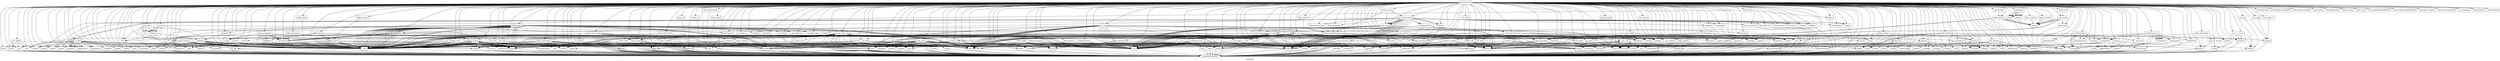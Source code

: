 digraph "Call graph" {
	label="Call graph";

	Node0x8052ad750 [shape=record,label="{external node}"];
	Node0x8052ad750 -> Node0x8052ad7e0;
	Node0x8052ad750 -> Node0x8052ad960;
	Node0x8052ad750 -> Node0x8052ad9c0;
	Node0x8052ad750 -> Node0x8052ad840;
	Node0x8052ad750 -> Node0x8052ad8a0;
	Node0x8052ad750 -> Node0x8052ad900;
	Node0x8052ad750 -> Node0x8052ada20;
	Node0x8052ad750 -> Node0x8052ada80;
	Node0x8052ad750 -> Node0x8052adae0;
	Node0x8052ad750 -> Node0x8052adb40;
	Node0x8052ad750 -> Node0x8052adba0;
	Node0x8052ad750 -> Node0x8052adc60;
	Node0x8052ad750 -> Node0x8052adcc0;
	Node0x8052ad750 -> Node0x8052adf60;
	Node0x8052ad750 -> Node0x8052add20;
	Node0x8052ad750 -> Node0x8052add80;
	Node0x8052ad750 -> Node0x8052adde0;
	Node0x8052ad750 -> Node0x8052ade40;
	Node0x8052ad750 -> Node0x8052adea0;
	Node0x8052ad750 -> Node0x8052adf00;
	Node0x8052ad750 -> Node0x8052adfc0;
	Node0x8052ad750 -> Node0x8052ae020;
	Node0x8052ad750 -> Node0x8052ae080;
	Node0x8052ad750 -> Node0x8052ae0e0;
	Node0x8052ad750 -> Node0x8052ae140;
	Node0x8052ad750 -> Node0x8052ae260;
	Node0x8052ad750 -> Node0x8052ae1a0;
	Node0x8052ad750 -> Node0x8052ae200;
	Node0x8052ad750 -> Node0x8052ae2c0;
	Node0x8052ad750 -> Node0x8052ae320;
	Node0x8052ad750 -> Node0x8052ae380;
	Node0x8052ad750 -> Node0x8052ae3e0;
	Node0x8052ad750 -> Node0x8052ae440;
	Node0x8052ad750 -> Node0x8052ae4a0;
	Node0x8052ad750 -> Node0x8052ae500;
	Node0x8052ad750 -> Node0x8052ae560;
	Node0x8052ad750 -> Node0x8052ae5c0;
	Node0x8052ad750 -> Node0x8052ae620;
	Node0x8052ad750 -> Node0x8052ae680;
	Node0x8052ad750 -> Node0x8052ae6e0;
	Node0x8052ad750 -> Node0x8052ae740;
	Node0x8052ad750 -> Node0x8052ae7a0;
	Node0x8052ad750 -> Node0x8052ae800;
	Node0x8052ad750 -> Node0x8052ae860;
	Node0x8052ad750 -> Node0x8052ae8c0;
	Node0x8052ad750 -> Node0x8052aeaa0;
	Node0x8052ad750 -> Node0x8052ae920;
	Node0x8052ad750 -> Node0x8052ae980;
	Node0x8052ad750 -> Node0x8052aece0;
	Node0x8052ad750 -> Node0x8052aeb00;
	Node0x8052ad750 -> Node0x8052aeb60;
	Node0x8052ad750 -> Node0x8052aebc0;
	Node0x8052ad750 -> Node0x8052aec20;
	Node0x8052ad750 -> Node0x8052aec80;
	Node0x8052ad750 -> Node0x8052aea40;
	Node0x8052ad750 -> Node0x8052ae9e0;
	Node0x8052ad750 -> Node0x8052aed40;
	Node0x8052ad750 -> Node0x8052aeda0;
	Node0x8052ad750 -> Node0x8052aee00;
	Node0x8052ad750 -> Node0x8052aee60;
	Node0x8052ad750 -> Node0x8052aeec0;
	Node0x8052ad750 -> Node0x8052aef20;
	Node0x8052ad750 -> Node0x8052aef80;
	Node0x8052ad750 -> Node0x8052aefe0;
	Node0x8052ad750 -> Node0x8052af040;
	Node0x8052ad750 -> Node0x8052af0a0;
	Node0x8052ad750 -> Node0x8052af100;
	Node0x8052ad750 -> Node0x8052af160;
	Node0x8052ad750 -> Node0x8052af1c0;
	Node0x8052ad750 -> Node0x8052af220;
	Node0x8052ad750 -> Node0x8052af280;
	Node0x8052ad750 -> Node0x8052af2e0;
	Node0x8052ad750 -> Node0x8052af3a0;
	Node0x8052ad750 -> Node0x8052af340;
	Node0x8052ad750 -> Node0x8052af400;
	Node0x8052ad750 -> Node0x8052af460;
	Node0x8052ad750 -> Node0x8052af4c0;
	Node0x8052ad750 -> Node0x8052af520;
	Node0x8052ad750 -> Node0x8052af580;
	Node0x8052ad750 -> Node0x8052af5e0;
	Node0x8052ad750 -> Node0x8052af640;
	Node0x8052ad750 -> Node0x8052af6a0;
	Node0x8052ad750 -> Node0x8052af700;
	Node0x8052ad750 -> Node0x8052af760;
	Node0x8052ad750 -> Node0x8052af7c0;
	Node0x8052ad750 -> Node0x8052af820;
	Node0x8052ad750 -> Node0x8052af880;
	Node0x8052ad750 -> Node0x8052af8e0;
	Node0x8052ad750 -> Node0x8052af940;
	Node0x8052ad750 -> Node0x8052afa60;
	Node0x8052ad750 -> Node0x8052afac0;
	Node0x8052ad750 -> Node0x8052afb20;
	Node0x8052ad750 -> Node0x8052afb80;
	Node0x8052ad750 -> Node0x8052afbe0;
	Node0x8052ad750 -> Node0x8052afc40;
	Node0x8052ad750 -> Node0x8052afca0;
	Node0x8052ad750 -> Node0x8052afd00;
	Node0x8052ad750 -> Node0x8052afd60;
	Node0x8052ad750 -> Node0x8052afdc0;
	Node0x8052ad750 -> Node0x8052afe20;
	Node0x8052ad750 -> Node0x8052afee0;
	Node0x8052ad750 -> Node0x8052afe80;
	Node0x8052ad750 -> Node0x8052aff40;
	Node0x8052ad750 -> Node0x8052affa0;
	Node0x8052ad750 -> Node0x805150000;
	Node0x8052ad750 -> Node0x8052afa00;
	Node0x8052ad750 -> Node0x805150060;
	Node0x8052ad750 -> Node0x8051500c0;
	Node0x8052ad750 -> Node0x805150120;
	Node0x8052ad750 -> Node0x805150180;
	Node0x8052ad750 -> Node0x8051501e0;
	Node0x8052ad750 -> Node0x805150240;
	Node0x8052ad750 -> Node0x8051502a0;
	Node0x8052ad750 -> Node0x805150360;
	Node0x8052ad750 -> Node0x8051503c0;
	Node0x8052ad750 -> Node0x805150420;
	Node0x8052ad750 -> Node0x8052af9a0;
	Node0x8052ad750 -> Node0x805150480;
	Node0x8052ad750 -> Node0x8051504e0;
	Node0x8052ad750 -> Node0x805150540;
	Node0x8052ad750 -> Node0x8051505a0;
	Node0x8052ad750 -> Node0x805150600;
	Node0x8052ad750 -> Node0x805150660;
	Node0x8052ad750 -> Node0x805150720;
	Node0x8052ad750 -> Node0x805150780;
	Node0x8052ad750 -> Node0x8051507e0;
	Node0x8052ad750 -> Node0x805150840;
	Node0x8052ad750 -> Node0x8051508a0;
	Node0x8052ad750 -> Node0x805150900;
	Node0x8052ad750 -> Node0x805150960;
	Node0x8052ad750 -> Node0x8051509c0;
	Node0x8052ad750 -> Node0x805150a20;
	Node0x8052ad750 -> Node0x805150a80;
	Node0x8052ad750 -> Node0x805150ae0;
	Node0x8052ad750 -> Node0x805150b40;
	Node0x8052ad750 -> Node0x805150ba0;
	Node0x8052ad750 -> Node0x805150c00;
	Node0x8052ad750 -> Node0x805150c60;
	Node0x8052ad750 -> Node0x805150cc0;
	Node0x8052ad750 -> Node0x805150d20;
	Node0x8052ad750 -> Node0x805150d80;
	Node0x8052ad750 -> Node0x805150de0;
	Node0x8052ad750 -> Node0x805150e40;
	Node0x8052ad750 -> Node0x805150ea0;
	Node0x8052ad750 -> Node0x805150f60;
	Node0x8052ad750 -> Node0x805150fc0;
	Node0x8052ad750 -> Node0x805151020;
	Node0x8052ad750 -> Node0x805151080;
	Node0x8052ad750 -> Node0x8051510e0;
	Node0x8052ad750 -> Node0x8051511a0;
	Node0x8052ad750 -> Node0x805151200;
	Node0x8052ad750 -> Node0x805151260;
	Node0x8052ad750 -> Node0x8051512c0;
	Node0x8052ad750 -> Node0x805151380;
	Node0x8052ad750 -> Node0x8051513e0;
	Node0x8052ad750 -> Node0x805151440;
	Node0x8052ad750 -> Node0x8051514a0;
	Node0x8052ad750 -> Node0x805151500;
	Node0x8052ad750 -> Node0x805151560;
	Node0x8052ad750 -> Node0x8051515c0;
	Node0x8052ad750 -> Node0x805151320;
	Node0x8052ad750 -> Node0x805151680;
	Node0x8052ad750 -> Node0x8051516e0;
	Node0x8052ad750 -> Node0x805151740;
	Node0x8052ad750 -> Node0x8051517a0;
	Node0x8052ad750 -> Node0x805151620;
	Node0x8052ad750 -> Node0x805151800;
	Node0x8052ad750 -> Node0x805151860;
	Node0x8052ad750 -> Node0x8051518c0;
	Node0x8052ad750 -> Node0x805151920;
	Node0x8052ad750 -> Node0x805151980;
	Node0x8052ad750 -> Node0x8051519e0;
	Node0x8052ad750 -> Node0x805151a40;
	Node0x8052ad750 -> Node0x805151aa0;
	Node0x8052ad750 -> Node0x805151b00;
	Node0x8052ad750 -> Node0x805151b60;
	Node0x8052ad750 -> Node0x805151bc0;
	Node0x8052ad750 -> Node0x805151c20;
	Node0x8052ad750 -> Node0x805151c80;
	Node0x8052ad750 -> Node0x805151ce0;
	Node0x8052ad750 -> Node0x805151d40;
	Node0x8052ad750 -> Node0x805151da0;
	Node0x8052ad750 -> Node0x805151e60;
	Node0x8052ad750 -> Node0x805151ec0;
	Node0x8052ad750 -> Node0x805151f20;
	Node0x8052ad750 -> Node0x805151f80;
	Node0x8052ad750 -> Node0x805151fe0;
	Node0x8052ad750 -> Node0x805152040;
	Node0x8052ad750 -> Node0x8051520a0;
	Node0x8052ad750 -> Node0x805152100;
	Node0x8052ad750 -> Node0x805152160;
	Node0x8052ad750 -> Node0x8051521c0;
	Node0x8052ad750 -> Node0x805152220;
	Node0x8052ad750 -> Node0x805152280;
	Node0x8052ad750 -> Node0x8051522e0;
	Node0x8052ad750 -> Node0x805152340;
	Node0x8052ad750 -> Node0x8051523a0;
	Node0x8052ad750 -> Node0x805152400;
	Node0x8052ad750 -> Node0x805152460;
	Node0x8052ad750 -> Node0x8051524c0;
	Node0x8052ad750 -> Node0x805152520;
	Node0x8052ad750 -> Node0x805152580;
	Node0x8052ad750 -> Node0x8051525e0;
	Node0x8052ad750 -> Node0x805152640;
	Node0x8052ad750 -> Node0x8051526a0;
	Node0x8052ad750 -> Node0x805152700;
	Node0x8052ad750 -> Node0x805152760;
	Node0x8052ad750 -> Node0x8051527c0;
	Node0x8052ad750 -> Node0x805152820;
	Node0x8052ad750 -> Node0x805152880;
	Node0x8052ad750 -> Node0x8051528e0;
	Node0x8052ad750 -> Node0x805152940;
	Node0x8052ad750 -> Node0x8051529a0;
	Node0x8052ad750 -> Node0x805152a00;
	Node0x8052ad750 -> Node0x805152a60;
	Node0x8052ad750 -> Node0x805152ac0;
	Node0x8052ad750 -> Node0x805152b20;
	Node0x8052ad750 -> Node0x805152b80;
	Node0x8052ad750 -> Node0x805152be0;
	Node0x8052ad750 -> Node0x805152c40;
	Node0x8052ad750 -> Node0x805152ca0;
	Node0x8052ad750 -> Node0x805152d00;
	Node0x8052ad750 -> Node0x805152d60;
	Node0x8052ad750 -> Node0x805152dc0;
	Node0x8052ad750 -> Node0x805152e20;
	Node0x8052ad750 -> Node0x805152e80;
	Node0x8052ad750 -> Node0x805152ee0;
	Node0x8052ad750 -> Node0x805152f40;
	Node0x8052ad750 -> Node0x805152fa0;
	Node0x8052ad750 -> Node0x8051e7000;
	Node0x8052ad750 -> Node0x8051e7060;
	Node0x8052ad750 -> Node0x8051e70c0;
	Node0x8052ad750 -> Node0x8051e7120;
	Node0x8052ad750 -> Node0x8051e7180;
	Node0x8052ad750 -> Node0x8051e71e0;
	Node0x8052ad750 -> Node0x8051e7240;
	Node0x8052ad750 -> Node0x8051e72a0;
	Node0x8052ad750 -> Node0x8051e7300;
	Node0x8052ad750 -> Node0x8051e7360;
	Node0x8052ad750 -> Node0x8051e73c0;
	Node0x8052ad750 -> Node0x8051e7420;
	Node0x8052ad750 -> Node0x8051e7480;
	Node0x8052ad750 -> Node0x8051e74e0;
	Node0x8052ad750 -> Node0x8051e7540;
	Node0x8052ad750 -> Node0x8051e75a0;
	Node0x8052ad750 -> Node0x8051e7600;
	Node0x8052ad750 -> Node0x8051e7660;
	Node0x8052ad750 -> Node0x8051e76c0;
	Node0x8052ad750 -> Node0x8051e7720;
	Node0x8052ad750 -> Node0x8051e7780;
	Node0x8052ad750 -> Node0x8051e77e0;
	Node0x8052ad750 -> Node0x8051e7840;
	Node0x8052ad750 -> Node0x8051e78a0;
	Node0x8052ad750 -> Node0x8051e79c0;
	Node0x8052ad750 -> Node0x8051e7a20;
	Node0x8052ad750 -> Node0x8051e7a80;
	Node0x8052ad750 -> Node0x8051e7b40;
	Node0x8052ad750 -> Node0x8051e7ba0;
	Node0x8052ad750 -> Node0x8051e7c00;
	Node0x8052ad750 -> Node0x8051e7c60;
	Node0x8052ad750 -> Node0x8051e7cc0;
	Node0x8052ad750 -> Node0x8051e7d20;
	Node0x8052ad750 -> Node0x8051e7d80;
	Node0x8052ad750 -> Node0x805151140;
	Node0x8052ad750 -> Node0x8051e7de0;
	Node0x8052ad750 -> Node0x8051e7ae0;
	Node0x8052ad750 -> Node0x8051e7e40;
	Node0x8052ad750 -> Node0x8051e7ea0;
	Node0x8052ad750 -> Node0x8051e7f00;
	Node0x8052ad750 -> Node0x8051e7f60;
	Node0x8052ad750 -> Node0x8051e7fc0;
	Node0x8052ad750 -> Node0x8051e8020;
	Node0x8052ad750 -> Node0x8051e8080;
	Node0x8052ad750 -> Node0x8051e80e0;
	Node0x8052ad750 -> Node0x8051e8140;
	Node0x8052ad7e0 [shape=record,label="{_secure_path}"];
	Node0x8052ad7e0 -> Node0x8052ad840;
	Node0x8052ad7e0 -> Node0x8052ad8a0;
	Node0x8052ad7e0 -> Node0x8052ad900;
	Node0x8052ad960 [shape=record,label="{llvm.dbg.value}"];
	Node0x8052ad9c0 [shape=record,label="{llvm.lifetime.start.p0i8}"];
	Node0x8052ad840 [shape=record,label="{lstat}"];
	Node0x8052ad840 -> Node0x8052ad780;
	Node0x8052ad8a0 [shape=record,label="{__error}"];
	Node0x8052ad8a0 -> Node0x8052ad780;
	Node0x8052ad900 [shape=record,label="{syslog}"];
	Node0x8052ad900 -> Node0x8052ad780;
	Node0x8052ada20 [shape=record,label="{llvm.lifetime.end.p0i8}"];
	Node0x8052ada80 [shape=record,label="{auth_getval}"];
	Node0x8052adae0 [shape=record,label="{expand_number}"];
	Node0x8052adae0 -> Node0x8052ad8a0;
	Node0x8052adae0 -> Node0x8052ad8a0;
	Node0x8052adae0 -> Node0x8052adb40;
	Node0x8052adae0 -> Node0x8052ad8a0;
	Node0x8052adae0 -> Node0x8052ad8a0;
	Node0x8052adae0 -> Node0x8052ad8a0;
	Node0x8052adae0 -> Node0x8052ad8a0;
	Node0x8052adb40 [shape=record,label="{strtoumax}"];
	Node0x8052adb40 -> Node0x8052ad780;
	Node0x8052adba0 [shape=record,label="{flopen}"];
	Node0x8052adba0 -> Node0x8052adc00;
	Node0x8052adc60 [shape=record,label="{llvm.dbg.declare}"];
	Node0x8052adcc0 [shape=record,label="{llvm.va_start}"];
	Node0x8052adc00 [shape=record,label="{vflopenat}"];
	Node0x8052adc00 -> Node0x8052add20;
	Node0x8052adc00 -> Node0x8052add80;
	Node0x8052adc00 -> Node0x8052ad8a0;
	Node0x8052adc00 -> Node0x8052adde0;
	Node0x8052adc00 -> Node0x8052ad8a0;
	Node0x8052adc00 -> Node0x8052ade40;
	Node0x8052adc00 -> Node0x8052adde0;
	Node0x8052adc00 -> Node0x8052add20;
	Node0x8052adc00 -> Node0x8052adea0;
	Node0x8052adc00 -> Node0x8052ad8a0;
	Node0x8052adc00 -> Node0x8052adde0;
	Node0x8052adc00 -> Node0x8052ad8a0;
	Node0x8052adc00 -> Node0x8052adde0;
	Node0x8052adc00 -> Node0x8052adf00;
	Node0x8052adc00 -> Node0x8052ad8a0;
	Node0x8052adc00 -> Node0x8052adde0;
	Node0x8052adc00 -> Node0x8052ad8a0;
	Node0x8052adf60 [shape=record,label="{llvm.va_end}"];
	Node0x8052add20 [shape=record,label="{openat}"];
	Node0x8052add20 -> Node0x8052ad780;
	Node0x8052add80 [shape=record,label="{flock}"];
	Node0x8052add80 -> Node0x8052ad780;
	Node0x8052adde0 [shape=record,label="{close}"];
	Node0x8052adde0 -> Node0x8052ad780;
	Node0x8052ade40 [shape=record,label="{fstatat}"];
	Node0x8052ade40 -> Node0x8052ad780;
	Node0x8052adea0 [shape=record,label="{fstat}"];
	Node0x8052adea0 -> Node0x8052ad780;
	Node0x8052adf00 [shape=record,label="{ftruncate}"];
	Node0x8052adf00 -> Node0x8052ad780;
	Node0x8052adfc0 [shape=record,label="{flopenat}"];
	Node0x8052adfc0 -> Node0x8052adc00;
	Node0x8052ae020 [shape=record,label="{fparseln}"];
	Node0x8052ae020 -> Node0x8052ae080;
	Node0x8052ae020 -> Node0x8052ae0e0;
	Node0x8052ae020 -> Node0x8052ae140;
	Node0x8052ae020 -> Node0x8052ae1a0;
	Node0x8052ae020 -> Node0x8052ae200;
	Node0x8052ae080 [shape=record,label="{fgetln}"];
	Node0x8052ae080 -> Node0x8052ad780;
	Node0x8052ae0e0 [shape=record,label="{realloc}"];
	Node0x8052ae0e0 -> Node0x8052ad780;
	Node0x8052ae140 [shape=record,label="{free}"];
	Node0x8052ae140 -> Node0x8052ad780;
	Node0x8052ae260 [shape=record,label="{llvm.memcpy.p0i8.p0i8.i64}"];
	Node0x8052ae1a0 [shape=record,label="{strchr}"];
	Node0x8052ae1a0 -> Node0x8052ad780;
	Node0x8052ae200 [shape=record,label="{strlen}"];
	Node0x8052ae200 -> Node0x8052ad780;
	Node0x8052ae2c0 [shape=record,label="{gr_init}"];
	Node0x8052ae2c0 -> Node0x8052ae200;
	Node0x8052ae2c0 -> Node0x8052ad8a0;
	Node0x8052ae2c0 -> Node0x8052ae320;
	Node0x8052ae2c0 -> Node0x8052ae380;
	Node0x8052ae2c0 -> Node0x8052ad8a0;
	Node0x8052ae2c0 -> Node0x8052ae200;
	Node0x8052ae2c0 -> Node0x8052ad8a0;
	Node0x8052ae2c0 -> Node0x8052ae320;
	Node0x8052ae320 [shape=record,label="{strcpy}"];
	Node0x8052ae320 -> Node0x8052ad780;
	Node0x8052ae380 [shape=record,label="{snprintf}"];
	Node0x8052ae380 -> Node0x8052ad780;
	Node0x8052ae3e0 [shape=record,label="{gr_lock}"];
	Node0x8052ae3e0 -> Node0x8052adba0;
	Node0x8052ae3e0 -> Node0x8052ad8a0;
	Node0x8052ae3e0 -> Node0x8052ae440;
	Node0x8052ae3e0 -> Node0x8052ae4a0;
	Node0x8052ae3e0 -> Node0x8052adea0;
	Node0x8052ae3e0 -> Node0x8052ae4a0;
	Node0x8052ae3e0 -> Node0x8052adde0;
	Node0x8052ae3e0 -> Node0x8052adba0;
	Node0x8052aef80 [shape=record,label="{gr_dup}"];
	Node0x8052aef80 -> Node0x8052aec80;
	Node0x8052ae440 [shape=record,label="{errx}"];
	Node0x8052ae440 -> Node0x8052ad780;
	Node0x8052ae4a0 [shape=record,label="{err}"];
	Node0x8052ae4a0 -> Node0x8052ad780;
	Node0x8052ae500 [shape=record,label="{gr_tmp}"];
	Node0x8052ae500 -> Node0x8052ae560;
	Node0x8052ae500 -> Node0x8052ae380;
	Node0x8052ae500 -> Node0x8052ad8a0;
	Node0x8052ae500 -> Node0x8052ae5c0;
	Node0x8052ae500 -> Node0x8052ae620;
	Node0x8052ae500 -> Node0x8052ae680;
	Node0x8052ae500 -> Node0x8052ae6e0;
	Node0x8052ae500 -> Node0x8052adde0;
	Node0x8052ae560 [shape=record,label="{strrchr}"];
	Node0x8052ae560 -> Node0x8052ad780;
	Node0x8052ae5c0 [shape=record,label="{mkostemp}"];
	Node0x8052ae5c0 -> Node0x8052ad780;
	Node0x8052ae620 [shape=record,label="{read}"];
	Node0x8052ae620 -> Node0x8052ad780;
	Node0x8052ae680 [shape=record,label="{write}"];
	Node0x8052ae680 -> Node0x8052ad780;
	Node0x8052ae6e0 [shape=record,label="{unlink}"];
	Node0x8052ae6e0 -> Node0x8052ad780;
	Node0x8052ae740 [shape=record,label="{gr_copy}"];
	Node0x8052ae740 -> Node0x8052ae7a0;
	Node0x8052ae740 -> Node0x8052ae800;
	Node0x8052ae740 -> Node0x8052ae860;
	Node0x8052ae740 -> Node0x8052ae8c0;
	Node0x8052ae740 -> Node0x8052ae620;
	Node0x8052ae740 -> Node0x8052ae680;
	Node0x8052ae740 -> Node0x8052ae920;
	Node0x8052ae740 -> Node0x8052ae140;
	Node0x8052ae740 -> Node0x8052ae680;
	Node0x8052ae740 -> Node0x8052ae980;
	Node0x8052ae740 -> Node0x8052ae8c0;
	Node0x8052ae740 -> Node0x8052ae140;
	Node0x8052ae740 -> Node0x8052ad8a0;
	Node0x8052ae740 -> Node0x8052ae140;
	Node0x8052ae740 -> Node0x8052ae200;
	Node0x8052ae740 -> Node0x8052ae680;
	Node0x8052ae740 -> Node0x8052ae680;
	Node0x8052ae740 -> Node0x8052ae620;
	Node0x8052ae740 -> Node0x8052ae680;
	Node0x8052ae740 -> Node0x8052ad8a0;
	Node0x8052ae740 -> Node0x8052ae200;
	Node0x8052ae740 -> Node0x8052ae680;
	Node0x8052ae740 -> Node0x8052ae680;
	Node0x8052ae740 -> Node0x8052ae140;
	Node0x8052ae740 -> Node0x8052ae140;
	Node0x8052ae740 -> Node0x8052ae140;
	Node0x8052ae740 -> Node0x8052ae140;
	Node0x8052ae7a0 [shape=record,label="{gr_make}"];
	Node0x8052ae7a0 -> Node0x8052ae380;
	Node0x8052ae7a0 -> Node0x8052ae200;
	Node0x8052ae7a0 -> Node0x8052ae800;
	Node0x8052ae7a0 -> Node0x8052ae9e0;
	Node0x8052ae7a0 -> Node0x8052aea40;
	Node0x8052ae7a0 -> Node0x8052aea40;
	Node0x8052ae800 [shape=record,label="{malloc}"];
	Node0x8052ae800 -> Node0x8052ad780;
	Node0x8052ae860 [shape=record,label="{reallocarray}"];
	Node0x8052ae860 -> Node0x8052ad780;
	Node0x8052ae8c0 [shape=record,label="{warnx}"];
	Node0x8052ae8c0 -> Node0x8052ad780;
	Node0x8052aeaa0 [shape=record,label="{llvm.memmove.p0i8.p0i8.i64}"];
	Node0x8052ae920 [shape=record,label="{gr_scan}"];
	Node0x8052ae920 -> Node0x8052aeb00;
	Node0x8052ae920 -> Node0x8052ae1a0;
	Node0x8052ae920 -> Node0x8052ae1a0;
	Node0x8052ae920 -> Node0x8052aeb60;
	Node0x8052ae920 -> Node0x8052ae1a0;
	Node0x8052ae920 -> Node0x8052aebc0;
	Node0x8052ae920 -> Node0x8052aebc0;
	Node0x8052ae920 -> Node0x8052aec20;
	Node0x8052ae920 -> Node0x8052ae140;
	Node0x8052ae920 -> Node0x8052aec80;
	Node0x8052ae920 -> Node0x8052ae140;
	Node0x8052ae920 -> Node0x8052ae140;
	Node0x8052ae980 [shape=record,label="{gr_equal}"];
	Node0x8052ae980 -> Node0x8052aece0;
	Node0x8052ae980 -> Node0x8052aece0;
	Node0x8052ae980 -> Node0x8052aece0;
	Node0x8052aece0 [shape=record,label="{strcmp}"];
	Node0x8052aece0 -> Node0x8052ad780;
	Node0x8052aeb00 [shape=record,label="{strdup}"];
	Node0x8052aeb00 -> Node0x8052ad780;
	Node0x8052aeb60 [shape=record,label="{sscanf}"];
	Node0x8052aeb60 -> Node0x8052ad780;
	Node0x8052aebc0 [shape=record,label="{reallocf}"];
	Node0x8052aebc0 -> Node0x8052ad780;
	Node0x8052aec20 [shape=record,label="{strsep}"];
	Node0x8052aec20 -> Node0x8052ad780;
	Node0x8052aec80 [shape=record,label="{gr_add}"];
	Node0x8052aec80 -> Node0x8052ae200;
	Node0x8052aec80 -> Node0x8052ae200;
	Node0x8052aec80 -> Node0x8052ae200;
	Node0x8052aec80 -> Node0x8052ae200;
	Node0x8052aec80 -> Node0x8052ae800;
	Node0x8052aec80 -> Node0x8052aea40;
	Node0x8052aec80 -> Node0x8052aea40;
	Node0x8052aec80 -> Node0x8052aea40;
	Node0x8052aec80 -> Node0x8052aea40;
	Node0x8052aea40 [shape=record,label="{stpcpy}"];
	Node0x8052aea40 -> Node0x8052ad780;
	Node0x8052ae9e0 [shape=record,label="{sprintf}"];
	Node0x8052ae9e0 -> Node0x8052ad780;
	Node0x8052aed40 [shape=record,label="{gr_mkdb}"];
	Node0x8052aed40 -> Node0x8052aeda0;
	Node0x8052aed40 -> Node0x8052aee00;
	Node0x8052aed40 -> Node0x8052aee60;
	Node0x8052aed40 -> Node0x8052aeec0;
	Node0x8052aed40 -> Node0x8052adde0;
	Node0x8052aeda0 [shape=record,label="{chmod}"];
	Node0x8052aeda0 -> Node0x8052ad780;
	Node0x8052aee00 [shape=record,label="{rename}"];
	Node0x8052aee00 -> Node0x8052ad780;
	Node0x8052aee60 [shape=record,label="{open}"];
	Node0x8052aee60 -> Node0x8052ad780;
	Node0x8052aeec0 [shape=record,label="{fsync}"];
	Node0x8052aeec0 -> Node0x8052ad780;
	Node0x8052aef20 [shape=record,label="{gr_fini}"];
	Node0x8052aef20 -> Node0x8052ad8a0;
	Node0x8052aef20 -> Node0x8052ae6e0;
	Node0x8052aef20 -> Node0x8052adde0;
	Node0x8052aef20 -> Node0x8052ad8a0;
	Node0x8052aefe0 [shape=record,label="{hexdump}"];
	Node0x8052aefe0 -> Node0x8052af040;
	Node0x8052aefe0 -> Node0x8052af040;
	Node0x8052aefe0 -> Node0x8052af040;
	Node0x8052aefe0 -> Node0x8052af040;
	Node0x8052aefe0 -> Node0x8052af040;
	Node0x8052aefe0 -> Node0x8052af0a0;
	Node0x8052aefe0 -> Node0x8052af0a0;
	Node0x8052aefe0 -> Node0x8052af0a0;
	Node0x8052aefe0 -> Node0x8052af0a0;
	Node0x8052aefe0 -> Node0x8052af0a0;
	Node0x8052af040 [shape=record,label="{printf}"];
	Node0x8052af040 -> Node0x8052ad780;
	Node0x8052af0a0 [shape=record,label="{putchar}"];
	Node0x8052af0a0 -> Node0x8052ad780;
	Node0x8052af100 [shape=record,label="{humanize_number}"];
	Node0x8052af100 -> Node0x8052ae200;
	Node0x8052af100 -> Node0x8052af160;
	Node0x8052af100 -> Node0x8052ae380;
	Node0x8052af100 -> Node0x8052ae380;
	Node0x8052af160 [shape=record,label="{localeconv}"];
	Node0x8052af160 -> Node0x8052ad780;
	Node0x8052af1c0 [shape=record,label="{kinfo_getfile}"];
	Node0x8052af1c0 -> Node0x8052af220;
	Node0x8052af1c0 -> Node0x8052ae800;
	Node0x8052af1c0 -> Node0x8052af220;
	Node0x8052af1c0 -> Node0x8052ae140;
	Node0x8052af1c0 -> Node0x8052af280;
	Node0x8052af1c0 -> Node0x8052ae140;
	Node0x8052af1c0 -> Node0x8052ae140;
	Node0x8052af220 [shape=record,label="{sysctl}"];
	Node0x8052af220 -> Node0x8052ad780;
	Node0x8052af280 [shape=record,label="{calloc}"];
	Node0x8052af280 -> Node0x8052ad780;
	Node0x8052af2e0 [shape=record,label="{kinfo_getallproc}"];
	Node0x8052af2e0 -> Node0x8052af220;
	Node0x8052af2e0 -> Node0x8052ae800;
	Node0x8052af2e0 -> Node0x8052af220;
	Node0x8052af2e0 -> Node0x8052af340;
	Node0x8052af2e0 -> Node0x8052ae140;
	Node0x8052af3a0 [shape=record,label="{kinfo_proc_compare}"];
	Node0x8052af340 [shape=record,label="{qsort}"];
	Node0x8052af340 -> Node0x8052ad780;
	Node0x8052af400 [shape=record,label="{kinfo_getproc}"];
	Node0x8052af400 -> Node0x8052af220;
	Node0x8052af400 -> Node0x8052ae800;
	Node0x8052af400 -> Node0x8052af220;
	Node0x8052af400 -> Node0x8052ae140;
	Node0x8052af460 [shape=record,label="{kinfo_getvmmap}"];
	Node0x8052af460 -> Node0x8052af220;
	Node0x8052af460 -> Node0x8052ae800;
	Node0x8052af460 -> Node0x8052af220;
	Node0x8052af460 -> Node0x8052ae140;
	Node0x8052af460 -> Node0x8052af280;
	Node0x8052af460 -> Node0x8052ae140;
	Node0x8052af460 -> Node0x8052ae140;
	Node0x8052af4c0 [shape=record,label="{kinfo_getvmobject}"];
	Node0x8052af4c0 -> Node0x8052af520;
	Node0x8052af4c0 -> Node0x8052af520;
	Node0x8052af4c0 -> Node0x8052ae140;
	Node0x8052af4c0 -> Node0x8052aebc0;
	Node0x8052af4c0 -> Node0x8052af520;
	Node0x8052af4c0 -> Node0x8052ad8a0;
	Node0x8052af4c0 -> Node0x8052ae140;
	Node0x8052af4c0 -> Node0x8052af280;
	Node0x8052af4c0 -> Node0x8052ae140;
	Node0x8052af4c0 -> Node0x8052ae140;
	Node0x8052af4c0 -> Node0x8052aebc0;
	Node0x8052af4c0 -> Node0x8052af520;
	Node0x8052af4c0 -> Node0x8052ad8a0;
	Node0x8052af4c0 -> Node0x8052af520;
	Node0x8052af4c0 -> Node0x8052aebc0;
	Node0x8052af4c0 -> Node0x8052af520;
	Node0x8052af4c0 -> Node0x8052ad8a0;
	Node0x8052af4c0 -> Node0x8052ae140;
	Node0x8052af520 [shape=record,label="{sysctlbyname}"];
	Node0x8052af520 -> Node0x8052ad780;
	Node0x8052af580 [shape=record,label="{kld_isloaded}"];
	Node0x8052af580 -> Node0x8052af5e0;
	Node0x8052af580 -> Node0x8052af640;
	Node0x8052af580 -> Node0x8052aece0;
	Node0x8052af580 -> Node0x8052af6a0;
	Node0x8052af580 -> Node0x8052ae200;
	Node0x8052af580 -> Node0x8052af700;
	Node0x8052af580 -> Node0x8052af760;
	Node0x8052af580 -> Node0x8052af7c0;
	Node0x8052af580 -> Node0x8052aece0;
	Node0x8052af580 -> Node0x8052af820;
	Node0x8052af580 -> Node0x8052af5e0;
	Node0x8052af5e0 [shape=record,label="{kldnext}"];
	Node0x8052af5e0 -> Node0x8052ad780;
	Node0x8052af640 [shape=record,label="{kldstat}"];
	Node0x8052af640 -> Node0x8052ad780;
	Node0x8052af6a0 [shape=record,label="{strstr}"];
	Node0x8052af6a0 -> Node0x8052ad780;
	Node0x8052af700 [shape=record,label="{strncmp}"];
	Node0x8052af700 -> Node0x8052ad780;
	Node0x8052af760 [shape=record,label="{kldfirstmod}"];
	Node0x8052af760 -> Node0x8052ad780;
	Node0x8052af7c0 [shape=record,label="{modstat}"];
	Node0x8052af7c0 -> Node0x8052ad780;
	Node0x8052af820 [shape=record,label="{modfnext}"];
	Node0x8052af820 -> Node0x8052ad780;
	Node0x8052af880 [shape=record,label="{kld_load}"];
	Node0x8052af880 -> Node0x8052af8e0;
	Node0x8052af880 -> Node0x8052ad8a0;
	Node0x8052af8e0 [shape=record,label="{kldload}"];
	Node0x8052af8e0 -> Node0x8052ad780;
	Node0x8052af940 [shape=record,label="{auth_checknologin}"];
	Node0x8052af940 -> Node0x8052af9a0;
	Node0x8052af940 -> Node0x8052afa00;
	Node0x8052af940 -> Node0x8052afa60;
	Node0x8052af940 -> Node0x8052afac0;
	Node0x8052af940 -> Node0x8052afac0;
	Node0x8052af940 -> Node0x8052afa60;
	Node0x8052afa60 [shape=record,label="{exit}"];
	Node0x8052afa60 -> Node0x8052ad780;
	Node0x8052afac0 [shape=record,label="{auth_cat}"];
	Node0x8052afac0 -> Node0x8052aee60;
	Node0x8052afac0 -> Node0x8052ae620;
	Node0x8052afac0 -> Node0x8052afb20;
	Node0x8052afac0 -> Node0x8052ae680;
	Node0x8052afac0 -> Node0x8052ae620;
	Node0x8052afac0 -> Node0x8052adde0;
	Node0x8052afac0 -> Node0x8052afb80;
	Node0x8052afb20 [shape=record,label="{fileno}"];
	Node0x8052afb20 -> Node0x8052ad780;
	Node0x8052afb80 [shape=record,label="{sleep}"];
	Node0x8052afb80 -> Node0x8052ad780;
	Node0x8052afbe0 [shape=record,label="{login_close}"];
	Node0x8052afbe0 -> Node0x8052ae140;
	Node0x8052afbe0 -> Node0x8052ae140;
	Node0x8052afbe0 -> Node0x8052ae140;
	Node0x8052afbe0 -> Node0x8052ae140;
	Node0x8052afbe0 -> Node0x8052ae140;
	Node0x8052afbe0 -> Node0x8052ae140;
	Node0x8052afbe0 -> Node0x8052afc40;
	Node0x8052afc40 [shape=record,label="{cgetclose}"];
	Node0x8052afc40 -> Node0x8052ad780;
	Node0x8052afca0 [shape=record,label="{login_getclassbyname}"];
	Node0x8052afca0 -> Node0x8052ae800;
	Node0x8052afca0 -> Node0x8052aece0;
	Node0x8052afca0 -> Node0x8052afd00;
	Node0x8052afca0 -> Node0x8052afd60;
	Node0x8052afca0 -> Node0x8052afdc0;
	Node0x8052afca0 -> Node0x8052afe20;
	Node0x8052afca0 -> Node0x8052ae380;
	Node0x8052afca0 -> Node0x8052ad7e0;
	Node0x8052afca0 -> Node0x8052ad7e0;
	Node0x8052afca0 -> Node0x8052afe80;
	Node0x8052afca0 -> Node0x8052aee60;
	Node0x8052afca0 -> Node0x8052adde0;
	Node0x8052afca0 -> Node0x8052aece0;
	Node0x8052afca0 -> Node0x8052ad900;
	Node0x8052afca0 -> Node0x8052afe80;
	Node0x8052afca0 -> Node0x8052aeb00;
	Node0x8052afca0 -> Node0x8052afe20;
	Node0x8052afca0 -> Node0x8052afdc0;
	Node0x8052afca0 -> Node0x8052afe20;
	Node0x8052afca0 -> Node0x8052afdc0;
	Node0x8052afca0 -> Node0x8052ad900;
	Node0x8052afca0 -> Node0x8052ae140;
	Node0x8052afd00 [shape=record,label="{geteuid}"];
	Node0x8052afd00 -> Node0x8052ad780;
	Node0x8052afd60 [shape=record,label="{getegid}"];
	Node0x8052afd60 -> Node0x8052ad780;
	Node0x8052afdc0 [shape=record,label="{setegid}"];
	Node0x8052afdc0 -> Node0x8052ad780;
	Node0x8052afe20 [shape=record,label="{seteuid}"];
	Node0x8052afe20 -> Node0x8052ad780;
	Node0x8052afee0 [shape=record,label="{llvm.memset.p0i8.i64}"];
	Node0x8052afe80 [shape=record,label="{cgetent}"];
	Node0x8052afe80 -> Node0x8052ad780;
	Node0x8052aff40 [shape=record,label="{login_getclass}"];
	Node0x8052aff40 -> Node0x8052afca0;
	Node0x8052affa0 [shape=record,label="{login_getpwclass}"];
	Node0x8052affa0 -> Node0x8052afca0;
	Node0x805150000 [shape=record,label="{login_getuserclass}"];
	Node0x805150000 -> Node0x8052afca0;
	Node0x8052afa00 [shape=record,label="{login_getcapstr}"];
	Node0x8052afa00 -> Node0x805150060;
	Node0x805150060 [shape=record,label="{cgetstr}"];
	Node0x805150060 -> Node0x8052ad780;
	Node0x8051500c0 [shape=record,label="{login_getcaplist}"];
	Node0x8051500c0 -> Node0x805150060;
	Node0x8051500c0 -> Node0x805150120;
	Node0x8051500c0 -> Node0x8052ae200;
	Node0x8051500c0 -> Node0x8052ae0e0;
	Node0x8051500c0 -> Node0x8052ae320;
	Node0x8051500c0 -> Node0x8052ae320;
	Node0x8051500c0 -> Node0x8052ae860;
	Node0x8051500c0 -> Node0x8052ae140;
	Node0x8051500c0 -> Node0x805150120;
	Node0x805150120 [shape=record,label="{strcspn}"];
	Node0x805150120 -> Node0x8052ad780;
	Node0x805150180 [shape=record,label="{login_getpath}"];
	Node0x805150180 -> Node0x805150060;
	Node0x805150180 -> Node0x805150120;
	Node0x8051501e0 [shape=record,label="{login_getcaptime}"];
	Node0x8051501e0 -> Node0x8052ad8a0;
	Node0x8051501e0 -> Node0x805150060;
	Node0x8051501e0 -> Node0x8052ad8a0;
	Node0x8051501e0 -> Node0x805150240;
	Node0x8051501e0 -> Node0x805150240;
	Node0x8051501e0 -> Node0x805150240;
	Node0x8051501e0 -> Node0x805150240;
	Node0x8051501e0 -> Node0x805150240;
	Node0x8051501e0 -> Node0x8052ad8a0;
	Node0x8051501e0 -> Node0x8051502a0;
	Node0x8051501e0 -> Node0x8052ad8a0;
	Node0x8051501e0 -> Node0x8052ad900;
	Node0x8051501e0 -> Node0x8052ad8a0;
	Node0x8051501e0 -> Node0x805150300;
	Node0x8051501e0 -> Node0x8052ad8a0;
	Node0x805150240 [shape=record,label="{strcasecmp}"];
	Node0x805150240 -> Node0x8052ad780;
	Node0x8051502a0 [shape=record,label="{strtoq}"];
	Node0x8051502a0 -> Node0x8052ad780;
	Node0x805150300 [shape=record,label="{rmultiply}"];
	Node0x805150300 -> Node0x8052ad8a0;
	Node0x805150300 -> Node0x8052ad8a0;
	Node0x805150300 -> Node0x8052ad8a0;
	Node0x805150360 [shape=record,label="{login_getcapnum}"];
	Node0x805150360 -> Node0x805150060;
	Node0x805150360 -> Node0x8051503c0;
	Node0x805150360 -> Node0x8052ad8a0;
	Node0x805150360 -> Node0x805150240;
	Node0x805150360 -> Node0x805150240;
	Node0x805150360 -> Node0x805150240;
	Node0x805150360 -> Node0x805150240;
	Node0x805150360 -> Node0x805150240;
	Node0x805150360 -> Node0x8052ad8a0;
	Node0x805150360 -> Node0x8051502a0;
	Node0x805150360 -> Node0x8052ad8a0;
	Node0x805150360 -> Node0x8052ad900;
	Node0x805150360 -> Node0x8052ad8a0;
	Node0x8051503c0 [shape=record,label="{cgetnum}"];
	Node0x8051503c0 -> Node0x8052ad780;
	Node0x805150420 [shape=record,label="{login_getcapsize}"];
	Node0x805150420 -> Node0x805150060;
	Node0x805150420 -> Node0x8052ad8a0;
	Node0x805150420 -> Node0x805150240;
	Node0x805150420 -> Node0x805150240;
	Node0x805150420 -> Node0x805150240;
	Node0x805150420 -> Node0x805150240;
	Node0x805150420 -> Node0x805150240;
	Node0x805150420 -> Node0x8052ad8a0;
	Node0x805150420 -> Node0x8051502a0;
	Node0x805150420 -> Node0x8052ad8a0;
	Node0x805150420 -> Node0x8052ad900;
	Node0x805150420 -> Node0x8052ad8a0;
	Node0x805150420 -> Node0x805150300;
	Node0x805150420 -> Node0x8052ad8a0;
	Node0x8052af9a0 [shape=record,label="{login_getcapbool}"];
	Node0x8052af9a0 -> Node0x805150480;
	Node0x805150480 [shape=record,label="{cgetcap}"];
	Node0x805150480 -> Node0x8052ad780;
	Node0x8051504e0 [shape=record,label="{login_getstyle}"];
	Node0x8051504e0 -> Node0x8052ae380;
	Node0x8051504e0 -> Node0x8051500c0;
	Node0x8051504e0 -> Node0x8051500c0;
	Node0x8051504e0 -> Node0x8052aece0;
	Node0x8051504e0 -> Node0x8052aeb00;
	Node0x8051504e0 -> Node0x8052aeb00;
	Node0x805150540 [shape=record,label="{setclassresources}"];
	Node0x805150540 -> Node0x8051505a0;
	Node0x805150540 -> Node0x8052ad900;
	Node0x805150540 -> Node0x8052ae9e0;
	Node0x805150540 -> Node0x8052ae9e0;
	Node0x805150540 -> Node0x8052ad780;
	Node0x805150540 -> Node0x8052ad780;
	Node0x805150540 -> Node0x8052ad780;
	Node0x805150540 -> Node0x8052ad780;
	Node0x805150540 -> Node0x805150600;
	Node0x805150540 -> Node0x8052ad900;
	Node0x8051505a0 [shape=record,label="{getrlimit}"];
	Node0x8051505a0 -> Node0x8052ad780;
	Node0x805150600 [shape=record,label="{setrlimit}"];
	Node0x805150600 -> Node0x8052ad780;
	Node0x805150660 [shape=record,label="{setclassenvironment}"];
	Node0x805150660 -> Node0x8052ae200;
	Node0x805150660 -> Node0x8052ae200;
	Node0x805150660 -> Node0x805150180;
	Node0x805150660 -> Node0x8052afa00;
	Node0x805150660 -> Node0x8051506c0;
	Node0x805150660 -> Node0x805150720;
	Node0x805150660 -> Node0x8052ae140;
	Node0x805150660 -> Node0x805150720;
	Node0x805150660 -> Node0x8051500c0;
	Node0x805150660 -> Node0x8052ae1a0;
	Node0x805150660 -> Node0x8051506c0;
	Node0x805150660 -> Node0x805150720;
	Node0x805150660 -> Node0x8052ae140;
	Node0x8051506c0 [shape=record,label="{substvar}"];
	Node0x8051506c0 -> Node0x8052ae200;
	Node0x8051506c0 -> Node0x8052ae800;
	Node0x8051506c0 -> Node0x8052ae320;
	Node0x8051506c0 -> Node0x805150120;
	Node0x8051506c0 -> Node0x8052ae200;
	Node0x8051506c0 -> Node0x805150120;
	Node0x805150720 [shape=record,label="{setenv}"];
	Node0x805150720 -> Node0x8052ad780;
	Node0x805150780 [shape=record,label="{setclasscpumask}"];
	Node0x805150780 -> Node0x8052afa00;
	Node0x805150780 -> Node0x805150240;
	Node0x805150780 -> Node0x8051507e0;
	Node0x805150780 -> Node0x8052ae440;
	Node0x805150780 -> Node0x8052ad900;
	Node0x805150780 -> Node0x805150840;
	Node0x805150780 -> Node0x8052ad8a0;
	Node0x805150780 -> Node0x8051508a0;
	Node0x805150780 -> Node0x8052ad900;
	Node0x805150780 -> Node0x805150900;
	Node0x805150780 -> Node0x8052ad8a0;
	Node0x805150780 -> Node0x8051508a0;
	Node0x805150780 -> Node0x8052ad900;
	Node0x8051507e0 [shape=record,label="{atoi}"];
	Node0x8051507e0 -> Node0x8052ad780;
	Node0x805150840 [shape=record,label="{cpuset}"];
	Node0x805150840 -> Node0x8052ad780;
	Node0x8051508a0 [shape=record,label="{strerror}"];
	Node0x8051508a0 -> Node0x8052ad780;
	Node0x805150900 [shape=record,label="{cpuset_setaffinity}"];
	Node0x805150900 -> Node0x8052ad780;
	Node0x805150960 [shape=record,label="{setclasscontext}"];
	Node0x805150960 -> Node0x8052afca0;
	Node0x805150960 -> Node0x8051509c0;
	Node0x805150960 -> Node0x8052afbe0;
	Node0x8051509c0 [shape=record,label="{setusercontext}"];
	Node0x8051509c0 -> Node0x8052affa0;
	Node0x8051509c0 -> Node0x805150360;
	Node0x8051509c0 -> Node0x805150a20;
	Node0x8051509c0 -> Node0x8052ad900;
	Node0x8051509c0 -> Node0x805150a20;
	Node0x8051509c0 -> Node0x8052ad900;
	Node0x8051509c0 -> Node0x805150a80;
	Node0x8051509c0 -> Node0x8052ad900;
	Node0x8051509c0 -> Node0x805150ae0;
	Node0x8051509c0 -> Node0x8052ad900;
	Node0x8051509c0 -> Node0x8052afbe0;
	Node0x8051509c0 -> Node0x805150b40;
	Node0x8051509c0 -> Node0x8052ad900;
	Node0x8051509c0 -> Node0x8052afbe0;
	Node0x8051509c0 -> Node0x805150ba0;
	Node0x8051509c0 -> Node0x8052afa00;
	Node0x8051509c0 -> Node0x805150c00;
	Node0x8051509c0 -> Node0x8052ad900;
	Node0x8051509c0 -> Node0x805150c60;
	Node0x8051509c0 -> Node0x805150cc0;
	Node0x8051509c0 -> Node0x8052ad8a0;
	Node0x8051509c0 -> Node0x805150cc0;
	Node0x8051509c0 -> Node0x8051508a0;
	Node0x8051509c0 -> Node0x8052ad900;
	Node0x8051509c0 -> Node0x805150d20;
	Node0x8051509c0 -> Node0x8052ad900;
	Node0x8051509c0 -> Node0x8052afbe0;
	Node0x8051509c0 -> Node0x805150d80;
	Node0x8051509c0 -> Node0x805150de0;
	Node0x8051509c0 -> Node0x805150e40;
	Node0x8051509c0 -> Node0x805150de0;
	Node0x8051509c0 -> Node0x8052ad900;
	Node0x8051509c0 -> Node0x805150ea0;
	Node0x8051509c0 -> Node0x805150f00;
	Node0x8051509c0 -> Node0x8052afbe0;
	Node0x8051509c0 -> Node0x805150f60;
	Node0x8051509c0 -> Node0x8052ad900;
	Node0x8051509c0 -> Node0x805150fc0;
	Node0x8051509c0 -> Node0x805150000;
	Node0x8051509c0 -> Node0x805150f00;
	Node0x8051509c0 -> Node0x8052afbe0;
	Node0x8051509c0 -> Node0x805150ea0;
	Node0x805150a20 [shape=record,label="{rtprio}"];
	Node0x805150a20 -> Node0x8052ad780;
	Node0x805150a80 [shape=record,label="{setpriority}"];
	Node0x805150a80 -> Node0x8052ad780;
	Node0x805150ae0 [shape=record,label="{setgid}"];
	Node0x805150ae0 -> Node0x8052ad780;
	Node0x805150b40 [shape=record,label="{initgroups}"];
	Node0x805150b40 -> Node0x8052ad780;
	Node0x805150ba0 [shape=record,label="{mac_is_present}"];
	Node0x805150ba0 -> Node0x8052ad780;
	Node0x805150c00 [shape=record,label="{mac_from_text}"];
	Node0x805150c00 -> Node0x8052ad780;
	Node0x805150c60 [shape=record,label="{mac_set_proc}"];
	Node0x805150c60 -> Node0x8052ad780;
	Node0x805150cc0 [shape=record,label="{mac_free}"];
	Node0x805150cc0 -> Node0x8052ad780;
	Node0x805150d20 [shape=record,label="{setlogin}"];
	Node0x805150d20 -> Node0x8052ad780;
	Node0x805150d80 [shape=record,label="{sigfillset}"];
	Node0x805150d80 -> Node0x8052ad780;
	Node0x805150de0 [shape=record,label="{sigaction}"];
	Node0x805150de0 -> Node0x8052ad780;
	Node0x805150e40 [shape=record,label="{setloginclass}"];
	Node0x805150e40 -> Node0x8052ad780;
	Node0x805150ea0 [shape=record,label="{umask}"];
	Node0x805150ea0 -> Node0x8052ad780;
	Node0x805150f00 [shape=record,label="{setlogincontext}"];
	Node0x805150f00 -> Node0x805150540;
	Node0x805150f00 -> Node0x805150360;
	Node0x805150f00 -> Node0x805150660;
	Node0x805150f00 -> Node0x805150660;
	Node0x805150f00 -> Node0x805150780;
	Node0x805150f60 [shape=record,label="{setuid}"];
	Node0x805150f60 -> Node0x8052ad780;
	Node0x805150fc0 [shape=record,label="{getuid}"];
	Node0x805150fc0 -> Node0x8052ad780;
	Node0x805151020 [shape=record,label="{login_setcryptfmt}"];
	Node0x805151020 -> Node0x8052afa00;
	Node0x805151020 -> Node0x805151080;
	Node0x805151020 -> Node0x8051510e0;
	Node0x805151020 -> Node0x805151140;
	Node0x805151080 [shape=record,label="{getenv}"];
	Node0x805151080 -> Node0x8052ad780;
	Node0x8051510e0 [shape=record,label="{fprintf}"];
	Node0x8051510e0 -> Node0x8052ad780;
	Node0x8051511a0 [shape=record,label="{login_strinlist}"];
	Node0x8051511a0 -> Node0x805151200;
	Node0x805151200 [shape=record,label="{fnmatch}"];
	Node0x805151200 -> Node0x8052ad780;
	Node0x805151260 [shape=record,label="{login_str2inlist}"];
	Node0x805151260 -> Node0x805151200;
	Node0x805151260 -> Node0x805151200;
	Node0x8051512c0 [shape=record,label="{login_timelist}"];
	Node0x8051512c0 -> Node0x8051500c0;
	Node0x8051512c0 -> Node0x8052ae0e0;
	Node0x8051512c0 -> Node0x805151320;
	Node0x805151380 [shape=record,label="{login_ttyok}"];
	Node0x805151380 -> Node0x8051513e0;
	Node0x805151380 -> Node0x8051500c0;
	Node0x805151380 -> Node0x805151200;
	Node0x805151380 -> Node0x805151200;
	Node0x805151380 -> Node0x8051500c0;
	Node0x805151380 -> Node0x805151200;
	Node0x805151380 -> Node0x805151200;
	Node0x8051513e0 [shape=record,label="{getttynam}"];
	Node0x8051513e0 -> Node0x8052ad780;
	Node0x805151440 [shape=record,label="{auth_ttyok}"];
	Node0x805151440 -> Node0x805151380;
	Node0x8051514a0 [shape=record,label="{login_hostok}"];
	Node0x8051514a0 -> Node0x8051500c0;
	Node0x8051514a0 -> Node0x805151200;
	Node0x8051514a0 -> Node0x805151200;
	Node0x8051514a0 -> Node0x8051500c0;
	Node0x8051514a0 -> Node0x805151200;
	Node0x8051514a0 -> Node0x805151200;
	Node0x805151500 [shape=record,label="{auth_hostok}"];
	Node0x805151500 -> Node0x8051514a0;
	Node0x805151560 [shape=record,label="{auth_timeok}"];
	Node0x805151560 -> Node0x8051515c0;
	Node0x805151560 -> Node0x8051500c0;
	Node0x805151560 -> Node0x8052ae0e0;
	Node0x805151560 -> Node0x805151320;
	Node0x805151560 -> Node0x805151620;
	Node0x805151560 -> Node0x8051500c0;
	Node0x805151560 -> Node0x8052ae0e0;
	Node0x805151560 -> Node0x805151320;
	Node0x805151560 -> Node0x805151620;
	Node0x805151560 -> Node0x8052ae140;
	Node0x8051515c0 [shape=record,label="{localtime}"];
	Node0x8051515c0 -> Node0x8052ad780;
	Node0x805151320 [shape=record,label="{parse_lt}"];
	Node0x805151320 -> Node0x8052aece0;
	Node0x805151320 -> Node0x8052aece0;
	Node0x805151320 -> Node0x805151680;
	Node0x805151320 -> Node0x8052af700;
	Node0x805151320 -> Node0x8052af700;
	Node0x805151320 -> Node0x8052af700;
	Node0x805151320 -> Node0x8052af700;
	Node0x805151320 -> Node0x8052af700;
	Node0x805151320 -> Node0x8052af700;
	Node0x805151320 -> Node0x8052af700;
	Node0x805151320 -> Node0x8052af700;
	Node0x805151320 -> Node0x8052af700;
	Node0x805151320 -> Node0x8052af700;
	Node0x805151320 -> Node0x8052af700;
	Node0x805151680 [shape=record,label="{strlcpy}"];
	Node0x805151680 -> Node0x8052ad780;
	Node0x8051516e0 [shape=record,label="{in_ltm}"];
	Node0x8051516e0 -> Node0x805151740;
	Node0x805151740 [shape=record,label="{mktime}"];
	Node0x805151740 -> Node0x8052ad780;
	Node0x8051517a0 [shape=record,label="{in_lt}"];
	Node0x8051517a0 -> Node0x8051515c0;
	Node0x8051517a0 -> Node0x805151740;
	Node0x805151620 [shape=record,label="{in_ltms}"];
	Node0x805151620 -> Node0x805151740;
	Node0x805151800 [shape=record,label="{in_lts}"];
	Node0x805151800 -> Node0x8051515c0;
	Node0x805151800 -> Node0x805151740;
	Node0x805151860 [shape=record,label="{login_tty}"];
	Node0x805151860 -> Node0x8051518c0;
	Node0x805151860 -> Node0x805151920;
	Node0x805151860 -> Node0x805151980;
	Node0x805151860 -> Node0x8051519e0;
	Node0x805151860 -> Node0x8051519e0;
	Node0x805151860 -> Node0x8051519e0;
	Node0x805151860 -> Node0x8052adde0;
	Node0x8051518c0 [shape=record,label="{setsid}"];
	Node0x8051518c0 -> Node0x8052ad780;
	Node0x805151920 [shape=record,label="{getsid}"];
	Node0x805151920 -> Node0x8052ad780;
	Node0x805151980 [shape=record,label="{tcsetsid}"];
	Node0x805151980 -> Node0x8052ad780;
	Node0x8051519e0 [shape=record,label="{dup2}"];
	Node0x8051519e0 -> Node0x8052ad780;
	Node0x805151a40 [shape=record,label="{pidfile_open}"];
	Node0x805151a40 -> Node0x8052ae800;
	Node0x805151a40 -> Node0x805151aa0;
	Node0x805151a40 -> Node0x8052ae380;
	Node0x805151a40 -> Node0x8052ae380;
	Node0x805151a40 -> Node0x8052ae380;
	Node0x805151a40 -> Node0x805151b00;
	Node0x805151a40 -> Node0x805151b60;
	Node0x805151a40 -> Node0x8052ae140;
	Node0x805151a40 -> Node0x8052ad8a0;
	Node0x805151a40 -> Node0x8052aee60;
	Node0x805151a40 -> Node0x8052ad8a0;
	Node0x805151a40 -> Node0x8052ae140;
	Node0x805151a40 -> Node0x8052ad8a0;
	Node0x805151a40 -> Node0x8052adfc0;
	Node0x805151a40 -> Node0x8052ad8a0;
	Node0x805151a40 -> Node0x8052ad8a0;
	Node0x805151a40 -> Node0x8052add20;
	Node0x805151a40 -> Node0x8052ad8a0;
	Node0x805151a40 -> Node0x8052ae620;
	Node0x805151a40 -> Node0x8052ad8a0;
	Node0x805151a40 -> Node0x8052adde0;
	Node0x805151a40 -> Node0x805151bc0;
	Node0x805151a40 -> Node0x8052ad8a0;
	Node0x805151a40 -> Node0x8052ad8a0;
	Node0x805151a40 -> Node0x805151c20;
	Node0x805151a40 -> Node0x8052ad8a0;
	Node0x805151a40 -> Node0x8052ad8a0;
	Node0x805151a40 -> Node0x8052ad8a0;
	Node0x805151a40 -> Node0x8052ad8a0;
	Node0x805151a40 -> Node0x8052ad8a0;
	Node0x805151a40 -> Node0x8052adde0;
	Node0x805151a40 -> Node0x8052ae140;
	Node0x805151a40 -> Node0x8052ad8a0;
	Node0x805151a40 -> Node0x8052adea0;
	Node0x805151a40 -> Node0x805151c80;
	Node0x805151a40 -> Node0x805151ce0;
	Node0x805151a40 -> Node0x8052ad8a0;
	Node0x805151a40 -> Node0x805151c80;
	Node0x805151a40 -> Node0x805151ce0;
	Node0x805151a40 -> Node0x8052ad8a0;
	Node0x805151a40 -> Node0x8052ad8a0;
	Node0x805151a40 -> Node0x805151d40;
	Node0x805151a40 -> Node0x8052adde0;
	Node0x805151a40 -> Node0x8052adde0;
	Node0x805151a40 -> Node0x8052ae140;
	Node0x805151a40 -> Node0x8052ad8a0;
	Node0x805151aa0 [shape=record,label="{getprogname}"];
	Node0x805151aa0 -> Node0x8052ad780;
	Node0x805151b00 [shape=record,label="{dirname}"];
	Node0x805151b00 -> Node0x8052ad780;
	Node0x805151b60 [shape=record,label="{basename}"];
	Node0x805151b60 -> Node0x8052ad780;
	Node0x805151bc0 [shape=record,label="{strtol}"];
	Node0x805151bc0 -> Node0x8052ad780;
	Node0x805151c20 [shape=record,label="{nanosleep}"];
	Node0x805151c20 -> Node0x8052ad780;
	Node0x805151c80 [shape=record,label="{__cap_rights_init}"];
	Node0x805151c80 -> Node0x8052ad780;
	Node0x805151ce0 [shape=record,label="{cap_rights_limit}"];
	Node0x805151ce0 -> Node0x8052ad780;
	Node0x805151d40 [shape=record,label="{unlinkat}"];
	Node0x805151d40 -> Node0x8052ad780;
	Node0x805151da0 [shape=record,label="{pidfile_write}"];
	Node0x805151da0 -> Node0x8052adea0;
	Node0x805151da0 -> Node0x8052ad8a0;
	Node0x805151da0 -> Node0x8052ad8a0;
	Node0x805151da0 -> Node0x8052ad8a0;
	Node0x805151da0 -> Node0x8052adf00;
	Node0x805151da0 -> Node0x8052ad8a0;
	Node0x805151da0 -> Node0x805151e00;
	Node0x805151da0 -> Node0x8052ad8a0;
	Node0x805151da0 -> Node0x805151e60;
	Node0x805151da0 -> Node0x8052ae380;
	Node0x805151da0 -> Node0x8052ae200;
	Node0x805151da0 -> Node0x805151ec0;
	Node0x805151da0 -> Node0x8052ae200;
	Node0x805151da0 -> Node0x8052ad8a0;
	Node0x805151da0 -> Node0x805151e00;
	Node0x805151da0 -> Node0x8052ad8a0;
	Node0x805151e00 [shape=record,label="{_pidfile_remove}"];
	Node0x805151e00 -> Node0x8052adea0;
	Node0x805151e00 -> Node0x8052ad8a0;
	Node0x805151e00 -> Node0x805151d40;
	Node0x805151e00 -> Node0x8052ad8a0;
	Node0x805151e00 -> Node0x8052adde0;
	Node0x805151e00 -> Node0x8052ad8a0;
	Node0x805151e00 -> Node0x8052adde0;
	Node0x805151e00 -> Node0x8052ad8a0;
	Node0x805151e00 -> Node0x8052ae140;
	Node0x805151e00 -> Node0x8052ad8a0;
	Node0x805151e60 [shape=record,label="{getpid}"];
	Node0x805151e60 -> Node0x8052ad780;
	Node0x805151ec0 [shape=record,label="{pwrite}"];
	Node0x805151ec0 -> Node0x8052ad780;
	Node0x805151f20 [shape=record,label="{pidfile_close}"];
	Node0x805151f20 -> Node0x8052adea0;
	Node0x805151f20 -> Node0x8052ad8a0;
	Node0x805151f20 -> Node0x8052adde0;
	Node0x805151f20 -> Node0x8052ad8a0;
	Node0x805151f20 -> Node0x8052adde0;
	Node0x805151f20 -> Node0x8052ad8a0;
	Node0x805151f20 -> Node0x8052ae140;
	Node0x805151f20 -> Node0x8052ad8a0;
	Node0x805151f80 [shape=record,label="{pidfile_remove}"];
	Node0x805151f80 -> Node0x805151e00;
	Node0x805151fe0 [shape=record,label="{pidfile_fileno}"];
	Node0x805151fe0 -> Node0x8052ad8a0;
	Node0x805152040 [shape=record,label="{properties_read}"];
	Node0x805152040 -> Node0x8052ae620;
	Node0x805152040 -> Node0x8052ae140;
	Node0x805152040 -> Node0x8052ae140;
	Node0x805152040 -> Node0x8052ae140;
	Node0x805152040 -> Node0x8051520a0;
	Node0x805152040 -> Node0x8052ae800;
	Node0x805152040 -> Node0x8052aeb00;
	Node0x805152040 -> Node0x8052ae140;
	Node0x805152040 -> Node0x8052aeb00;
	Node0x805152040 -> Node0x8052ae140;
	Node0x805152040 -> Node0x8052ae140;
	Node0x805152040 -> Node0x8052ae140;
	Node0x805152040 -> Node0x8052ae140;
	Node0x805152040 -> Node0x8052ae140;
	Node0x805152040 -> Node0x8052ae800;
	Node0x8051520a0 [shape=record,label="{warn}"];
	Node0x8051520a0 -> Node0x8052ad780;
	Node0x805152100 [shape=record,label="{properties_free}"];
	Node0x805152100 -> Node0x8052ae140;
	Node0x805152100 -> Node0x8052ae140;
	Node0x805152100 -> Node0x8052ae140;
	Node0x805152160 [shape=record,label="{property_find}"];
	Node0x805152160 -> Node0x8052aece0;
	Node0x8051521c0 [shape=record,label="{openpty}"];
	Node0x8051521c0 -> Node0x805152220;
	Node0x8051521c0 -> Node0x805152280;
	Node0x8051521c0 -> Node0x8051522e0;
	Node0x8051521c0 -> Node0x805152340;
	Node0x8051521c0 -> Node0x8052aee60;
	Node0x8051521c0 -> Node0x8052ae320;
	Node0x8051521c0 -> Node0x8051523a0;
	Node0x8051521c0 -> Node0x805152400;
	Node0x8051521c0 -> Node0x8052adde0;
	Node0x805152220 [shape=record,label="{posix_openpt}"];
	Node0x805152220 -> Node0x8052ad780;
	Node0x805152280 [shape=record,label="{grantpt}"];
	Node0x805152280 -> Node0x8052ad780;
	Node0x8051522e0 [shape=record,label="{unlockpt}"];
	Node0x8051522e0 -> Node0x8052ad780;
	Node0x805152340 [shape=record,label="{ptsname}"];
	Node0x805152340 -> Node0x8052ad780;
	Node0x8051523a0 [shape=record,label="{tcsetattr}"];
	Node0x8051523a0 -> Node0x8052ad780;
	Node0x805152400 [shape=record,label="{ioctl}"];
	Node0x805152400 -> Node0x8052ad780;
	Node0x805152460 [shape=record,label="{forkpty}"];
	Node0x805152460 -> Node0x8051521c0;
	Node0x805152460 -> Node0x8051524c0;
	Node0x805152460 -> Node0x8052adde0;
	Node0x805152460 -> Node0x8052adde0;
	Node0x805152460 -> Node0x805151860;
	Node0x805152460 -> Node0x8052adde0;
	Node0x8051524c0 [shape=record,label="{fork}"];
	Node0x8051524c0 -> Node0x8052ad780;
	Node0x805152520 [shape=record,label="{__pw_initpwd}"];
	Node0x805152580 [shape=record,label="{__pw_scan}"];
	Node0x805152580 -> Node0x8052aec20;
	Node0x805152580 -> Node0x8052aece0;
	Node0x805152580 -> Node0x8052aec20;
	Node0x805152580 -> Node0x8052aec20;
	Node0x805152580 -> Node0x8052ae8c0;
	Node0x805152580 -> Node0x8052ad8a0;
	Node0x805152580 -> Node0x8051525e0;
	Node0x805152580 -> Node0x8052ad8a0;
	Node0x805152580 -> Node0x8052ae8c0;
	Node0x805152580 -> Node0x8052ae8c0;
	Node0x805152580 -> Node0x8052ae8c0;
	Node0x805152580 -> Node0x8052aec20;
	Node0x805152580 -> Node0x8052ae8c0;
	Node0x805152580 -> Node0x8052ad8a0;
	Node0x805152580 -> Node0x8051525e0;
	Node0x805152580 -> Node0x8052ad8a0;
	Node0x805152580 -> Node0x8052ae8c0;
	Node0x805152580 -> Node0x8052ae8c0;
	Node0x805152580 -> Node0x8052aec20;
	Node0x805152580 -> Node0x8052aec20;
	Node0x805152580 -> Node0x805152640;
	Node0x805152580 -> Node0x8052aec20;
	Node0x805152580 -> Node0x805152640;
	Node0x805152580 -> Node0x8052aec20;
	Node0x805152580 -> Node0x8052aec20;
	Node0x805152580 -> Node0x8052aec20;
	Node0x805152580 -> Node0x8051526a0;
	Node0x805152580 -> Node0x805152700;
	Node0x805152580 -> Node0x8052ae8c0;
	Node0x805152580 -> Node0x8052aece0;
	Node0x805152580 -> Node0x805152760;
	Node0x805152580 -> Node0x8052aec20;
	Node0x805152580 -> Node0x8052ae8c0;
	Node0x8051525e0 [shape=record,label="{strtoul}"];
	Node0x8051525e0 -> Node0x8052ad780;
	Node0x805152640 [shape=record,label="{atol}"];
	Node0x805152640 -> Node0x8052ad780;
	Node0x8051526a0 [shape=record,label="{setusershell}"];
	Node0x8051526a0 -> Node0x8052ad780;
	Node0x805152700 [shape=record,label="{getusershell}"];
	Node0x805152700 -> Node0x8052ad780;
	Node0x805152760 [shape=record,label="{endusershell}"];
	Node0x805152760 -> Node0x8052ad780;
	Node0x8051527c0 [shape=record,label="{pw_init}"];
	Node0x8051527c0 -> Node0x8052ae200;
	Node0x8051527c0 -> Node0x8052ad8a0;
	Node0x8051527c0 -> Node0x8052ae320;
	Node0x8051527c0 -> Node0x8052ae380;
	Node0x8051527c0 -> Node0x8052ad8a0;
	Node0x8051527c0 -> Node0x8052ae200;
	Node0x8051527c0 -> Node0x8052ad8a0;
	Node0x8051527c0 -> Node0x8052ae320;
	Node0x805152820 [shape=record,label="{pw_lock}"];
	Node0x805152820 -> Node0x8052adba0;
	Node0x805152820 -> Node0x8052ad8a0;
	Node0x805152820 -> Node0x8052ae440;
	Node0x805152820 -> Node0x8052ae4a0;
	Node0x805152820 -> Node0x8052adea0;
	Node0x805152820 -> Node0x8052ae4a0;
	Node0x805152820 -> Node0x8052adde0;
	Node0x805152820 -> Node0x8052adba0;
	Node0x805152880 [shape=record,label="{pw_tmp}"];
	Node0x805152880 -> Node0x8052ae560;
	Node0x805152880 -> Node0x8052ae380;
	Node0x805152880 -> Node0x8052ad8a0;
	Node0x805152880 -> Node0x8052ae5c0;
	Node0x805152880 -> Node0x8052ae620;
	Node0x805152880 -> Node0x8052ae680;
	Node0x805152880 -> Node0x8052ae6e0;
	Node0x805152880 -> Node0x8052adde0;
	Node0x8051528e0 [shape=record,label="{pw_mkdb}"];
	Node0x8051528e0 -> Node0x805152940;
	Node0x8051528e0 -> Node0x8051524c0;
	Node0x8051528e0 -> Node0x8051529a0;
	Node0x8051528e0 -> Node0x8051529a0;
	Node0x8051528e0 -> Node0x805152a00;
	Node0x8051528e0 -> Node0x805152a60;
	Node0x8051528e0 -> Node0x8052ad8a0;
	Node0x805152940 [shape=record,label="{fflush}"];
	Node0x805152940 -> Node0x8052ad780;
	Node0x8051529a0 [shape=record,label="{execl}"];
	Node0x8051529a0 -> Node0x8052ad780;
	Node0x805152a00 [shape=record,label="{_exit}"];
	Node0x805152a00 -> Node0x8052ad780;
	Node0x805152a60 [shape=record,label="{waitpid}"];
	Node0x805152a60 -> Node0x8052ad780;
	Node0x805152ac0 [shape=record,label="{pw_edit}"];
	Node0x805152ac0 -> Node0x805151080;
	Node0x805152ac0 -> Node0x805152b20;
	Node0x805152ac0 -> Node0x805152b80;
	Node0x805152ac0 -> Node0x805150de0;
	Node0x805152ac0 -> Node0x805150de0;
	Node0x805152ac0 -> Node0x805152b80;
	Node0x805152ac0 -> Node0x805152be0;
	Node0x805152ac0 -> Node0x805152c40;
	Node0x805152ac0 -> Node0x8051524c0;
	Node0x805152ac0 -> Node0x805150de0;
	Node0x805152ac0 -> Node0x805150de0;
	Node0x805152ac0 -> Node0x805152c40;
	Node0x805152ac0 -> Node0x805152ca0;
	Node0x805152ac0 -> Node0x805150ae0;
	Node0x805152ac0 -> Node0x805150fc0;
	Node0x805152ac0 -> Node0x805150f60;
	Node0x805152ac0 -> Node0x8052ad8a0;
	Node0x805152ac0 -> Node0x805152d00;
	Node0x805152ac0 -> Node0x8052ad8a0;
	Node0x805152ac0 -> Node0x805152a00;
	Node0x805152ac0 -> Node0x805152a60;
	Node0x805152ac0 -> Node0x8052ad8a0;
	Node0x805152ac0 -> Node0x8052ae6e0;
	Node0x805152ac0 -> Node0x805152d60;
	Node0x805152ac0 -> Node0x8052ae6e0;
	Node0x805152ac0 -> Node0x805150de0;
	Node0x805152ac0 -> Node0x805150de0;
	Node0x805152ac0 -> Node0x805152c40;
	Node0x805152ac0 -> Node0x805152b20;
	Node0x805152b20 [shape=record,label="{stat}"];
	Node0x805152b20 -> Node0x8052ad780;
	Node0x805152b80 [shape=record,label="{sigemptyset}"];
	Node0x805152b80 -> Node0x8052ad780;
	Node0x805152be0 [shape=record,label="{sigaddset}"];
	Node0x805152be0 -> Node0x8052ad780;
	Node0x805152c40 [shape=record,label="{sigprocmask}"];
	Node0x805152c40 -> Node0x8052ad780;
	Node0x805152ca0 [shape=record,label="{getgid}"];
	Node0x805152ca0 -> Node0x8052ad780;
	Node0x805152d00 [shape=record,label="{execlp}"];
	Node0x805152d00 -> Node0x8052ad780;
	Node0x805152d60 [shape=record,label="{raise}"];
	Node0x805152d60 -> Node0x8052ad780;
	Node0x805152dc0 [shape=record,label="{pw_fini}"];
	Node0x805152dc0 -> Node0x8052ad8a0;
	Node0x805152dc0 -> Node0x805152e20;
	Node0x805152dc0 -> Node0x805152e20;
	Node0x805152dc0 -> Node0x805152a60;
	Node0x805152dc0 -> Node0x8052ae6e0;
	Node0x805152dc0 -> Node0x8052adde0;
	Node0x805152dc0 -> Node0x8052ad8a0;
	Node0x805152e20 [shape=record,label="{kill}"];
	Node0x805152e20 -> Node0x8052ad780;
	Node0x805152e80 [shape=record,label="{pw_equal}"];
	Node0x805152e80 -> Node0x8052aece0;
	Node0x805152e80 -> Node0x8052aece0;
	Node0x805152e80 -> Node0x8052aece0;
	Node0x805152e80 -> Node0x8052aece0;
	Node0x805152e80 -> Node0x8052aece0;
	Node0x805152ee0 [shape=record,label="{pw_make}"];
	Node0x805152ee0 -> Node0x805152f40;
	Node0x805152f40 [shape=record,label="{asprintf}"];
	Node0x805152f40 -> Node0x8052ad780;
	Node0x805152fa0 [shape=record,label="{pw_make_v7}"];
	Node0x805152fa0 -> Node0x805152f40;
	Node0x8051e7000 [shape=record,label="{pw_copy}"];
	Node0x8051e7000 -> Node0x805152f40;
	Node0x8051e7000 -> Node0x8052ae800;
	Node0x8051e7000 -> Node0x8052ae860;
	Node0x8051e7000 -> Node0x8052ae8c0;
	Node0x8051e7000 -> Node0x8052ae620;
	Node0x8051e7000 -> Node0x8052ae680;
	Node0x8051e7000 -> Node0x8052aeb00;
	Node0x8051e7000 -> Node0x805152520;
	Node0x8051e7000 -> Node0x805152580;
	Node0x8051e7000 -> Node0x8052ae140;
	Node0x8051e7000 -> Node0x8051e7060;
	Node0x8051e7000 -> Node0x8052ae140;
	Node0x8051e7000 -> Node0x8052aece0;
	Node0x8051e7000 -> Node0x8052ae140;
	Node0x8051e7000 -> Node0x8052ae680;
	Node0x8051e7000 -> Node0x805152e80;
	Node0x8051e7000 -> Node0x8052ae8c0;
	Node0x8051e7000 -> Node0x8052ae140;
	Node0x8051e7000 -> Node0x8052ad8a0;
	Node0x8051e7000 -> Node0x8052ae140;
	Node0x8051e7000 -> Node0x8052ae200;
	Node0x8051e7000 -> Node0x8052ae680;
	Node0x8051e7000 -> Node0x8052ae680;
	Node0x8051e7000 -> Node0x8052ae620;
	Node0x8051e7000 -> Node0x8052ae680;
	Node0x8051e7000 -> Node0x8052ad8a0;
	Node0x8051e7000 -> Node0x8052ae200;
	Node0x8051e7000 -> Node0x8052ae680;
	Node0x8051e7000 -> Node0x8052ae680;
	Node0x8051e7000 -> Node0x8052ae140;
	Node0x8051e7000 -> Node0x8052ae140;
	Node0x8051e7000 -> Node0x8052ae140;
	Node0x8051e7000 -> Node0x8052ae140;
	Node0x8051e7060 [shape=record,label="{pw_dup}"];
	Node0x8051e7060 -> Node0x8052ae200;
	Node0x8051e7060 -> Node0x8052ae200;
	Node0x8051e7060 -> Node0x8052ae200;
	Node0x8051e7060 -> Node0x8052ae200;
	Node0x8051e7060 -> Node0x8052ae200;
	Node0x8051e7060 -> Node0x8052ae200;
	Node0x8051e7060 -> Node0x8052ae800;
	Node0x8051e7060 -> Node0x8052aea40;
	Node0x8051e7060 -> Node0x8052aea40;
	Node0x8051e7060 -> Node0x8052aea40;
	Node0x8051e7060 -> Node0x8052aea40;
	Node0x8051e7060 -> Node0x8052aea40;
	Node0x8051e7060 -> Node0x8052aea40;
	Node0x8051e70c0 [shape=record,label="{pw_scan}"];
	Node0x8051e70c0 -> Node0x8052aeb00;
	Node0x8051e70c0 -> Node0x805152520;
	Node0x8051e70c0 -> Node0x805152580;
	Node0x8051e70c0 -> Node0x8052ae140;
	Node0x8051e70c0 -> Node0x8051e7060;
	Node0x8051e70c0 -> Node0x8052ae140;
	Node0x8051e7120 [shape=record,label="{pw_tempname}"];
	Node0x8051e7180 [shape=record,label="{pw_initpwd}"];
	Node0x8051e7180 -> Node0x805152520;
	Node0x8051e71e0 [shape=record,label="{quota_open}"];
	Node0x8051e71e0 -> Node0x8052af280;
	Node0x8051e71e0 -> Node0x805151680;
	Node0x8051e71e0 -> Node0x805152b20;
	Node0x8051e71e0 -> Node0x8051e7240;
	Node0x8051e71e0 -> Node0x8052aece0;
	Node0x8051e71e0 -> Node0x8052ad8a0;
	Node0x8051e71e0 -> Node0x8052ae380;
	Node0x8051e71e0 -> Node0x8052ae380;
	Node0x8051e71e0 -> Node0x8052ae320;
	Node0x8051e71e0 -> Node0x8051e72a0;
	Node0x8051e71e0 -> Node0x8052ae1a0;
	Node0x8051e71e0 -> Node0x8052aece0;
	Node0x8051e71e0 -> Node0x8052aece0;
	Node0x8051e71e0 -> Node0x8051e72a0;
	Node0x8051e71e0 -> Node0x8051e7300;
	Node0x8051e71e0 -> Node0x8052aece0;
	Node0x8051e71e0 -> Node0x8051e7360;
	Node0x8051e71e0 -> Node0x8052ae380;
	Node0x8051e71e0 -> Node0x8052ad8a0;
	Node0x8051e71e0 -> Node0x8052aee60;
	Node0x8051e71e0 -> Node0x8052ae620;
	Node0x8051e71e0 -> Node0x8052aece0;
	Node0x8051e71e0 -> Node0x8052ad780;
	Node0x8051e71e0 -> Node0x8052ad780;
	Node0x8051e71e0 -> Node0x8052ad780;
	Node0x8051e71e0 -> Node0x8052ad8a0;
	Node0x8051e71e0 -> Node0x8052aee60;
	Node0x8051e71e0 -> Node0x8052ae680;
	Node0x8051e71e0 -> Node0x8052ae6e0;
	Node0x8051e71e0 -> Node0x8051e73c0;
	Node0x8051e71e0 -> Node0x8051e7420;
	Node0x8051e71e0 -> Node0x8051e7480;
	Node0x8051e71e0 -> Node0x8052ad8a0;
	Node0x8051e71e0 -> Node0x8052adde0;
	Node0x8051e71e0 -> Node0x8052ae140;
	Node0x8051e71e0 -> Node0x8052ad8a0;
	Node0x8051e7240 [shape=record,label="{quotactl}"];
	Node0x8051e7240 -> Node0x8052ad780;
	Node0x8051e72a0 [shape=record,label="{strtok}"];
	Node0x8051e72a0 -> Node0x8052ad780;
	Node0x8051e7300 [shape=record,label="{statfs}"];
	Node0x8051e7300 -> Node0x8052ad780;
	Node0x8051e7360 [shape=record,label="{strncpy}"];
	Node0x8051e7360 -> Node0x8052ad780;
	Node0x8051e73c0 [shape=record,label="{getgrnam}"];
	Node0x8051e73c0 -> Node0x8052ad780;
	Node0x8051e7420 [shape=record,label="{fchown}"];
	Node0x8051e7420 -> Node0x8052ad780;
	Node0x8051e7480 [shape=record,label="{fchmod}"];
	Node0x8051e7480 -> Node0x8052ad780;
	Node0x8051e74e0 [shape=record,label="{quota_close}"];
	Node0x8051e74e0 -> Node0x8052adde0;
	Node0x8051e74e0 -> Node0x8052ae140;
	Node0x8051e7540 [shape=record,label="{quota_on}"];
	Node0x8051e7540 -> Node0x8051e7240;
	Node0x8051e75a0 [shape=record,label="{quota_off}"];
	Node0x8051e75a0 -> Node0x8051e7240;
	Node0x8051e7600 [shape=record,label="{quota_fsname}"];
	Node0x8051e7660 [shape=record,label="{quota_qfname}"];
	Node0x8051e76c0 [shape=record,label="{quota_check_path}"];
	Node0x8051e76c0 -> Node0x805152b20;
	Node0x8051e7720 [shape=record,label="{quota_maxid}"];
	Node0x8051e7720 -> Node0x805152b20;
	Node0x8051e7780 [shape=record,label="{quota_read}"];
	Node0x8051e7780 -> Node0x8051e7240;
	Node0x8051e7780 -> Node0x8051e77e0;
	Node0x8051e7780 -> Node0x8052ae620;
	Node0x8051e7780 -> Node0x8051e77e0;
	Node0x8051e7780 -> Node0x8052ae620;
	Node0x8051e7780 -> Node0x8052ad780;
	Node0x8051e7780 -> Node0x8052ad780;
	Node0x8051e7780 -> Node0x8052ad780;
	Node0x8051e7780 -> Node0x8052ad780;
	Node0x8051e7780 -> Node0x8052ad780;
	Node0x8051e7780 -> Node0x8052ad780;
	Node0x8051e7780 -> Node0x8052ad780;
	Node0x8051e7780 -> Node0x8052ad780;
	Node0x8051e7780 -> Node0x8052ad8a0;
	Node0x8051e77e0 [shape=record,label="{lseek}"];
	Node0x8051e77e0 -> Node0x8052ad780;
	Node0x8051e7840 [shape=record,label="{quota_write_usage}"];
	Node0x8051e7840 -> Node0x8051e7240;
	Node0x8051e7840 -> Node0x8052ad8a0;
	Node0x8051e7840 -> Node0x8051e7780;
	Node0x8051e7840 -> Node0x8051e77e0;
	Node0x8051e7840 -> Node0x8052ae680;
	Node0x8051e7840 -> Node0x8052ad780;
	Node0x8051e7840 -> Node0x8052ad780;
	Node0x8051e7840 -> Node0x8052ad780;
	Node0x8051e7840 -> Node0x8052ad780;
	Node0x8051e7840 -> Node0x8052ad780;
	Node0x8051e7840 -> Node0x8052ad780;
	Node0x8051e7840 -> Node0x8052ad780;
	Node0x8051e7840 -> Node0x8052ad780;
	Node0x8051e7840 -> Node0x8051e77e0;
	Node0x8051e7840 -> Node0x8052ae680;
	Node0x8051e7840 -> Node0x8052ad8a0;
	Node0x8051e78a0 [shape=record,label="{quota_write_limits}"];
	Node0x8051e78a0 -> Node0x8051e7240;
	Node0x8051e78a0 -> Node0x8052ad8a0;
	Node0x8051e78a0 -> Node0x8051e7780;
	Node0x8051e78a0 -> Node0x8051e7900;
	Node0x8051e78a0 -> Node0x8051e7960;
	Node0x8051e78a0 -> Node0x8052ad8a0;
	Node0x8051e7900 [shape=record,label="{quota_write32}"];
	Node0x8051e7900 -> Node0x8051e77e0;
	Node0x8051e7900 -> Node0x8052ae680;
	Node0x8051e7960 [shape=record,label="{quota_write64}"];
	Node0x8051e7960 -> Node0x8052ad780;
	Node0x8051e7960 -> Node0x8052ad780;
	Node0x8051e7960 -> Node0x8052ad780;
	Node0x8051e7960 -> Node0x8052ad780;
	Node0x8051e7960 -> Node0x8052ad780;
	Node0x8051e7960 -> Node0x8052ad780;
	Node0x8051e7960 -> Node0x8052ad780;
	Node0x8051e7960 -> Node0x8052ad780;
	Node0x8051e7960 -> Node0x8051e77e0;
	Node0x8051e7960 -> Node0x8052ae680;
	Node0x8051e79c0 [shape=record,label="{quota_convert}"];
	Node0x8051e79c0 -> Node0x8052ad8a0;
	Node0x8051e79c0 -> Node0x8052ad8a0;
	Node0x8051e79c0 -> Node0x805152b20;
	Node0x8051e79c0 -> Node0x8052af280;
	Node0x8051e79c0 -> Node0x8052ad8a0;
	Node0x8051e79c0 -> Node0x8052ae380;
	Node0x8051e79c0 -> Node0x8052aee00;
	Node0x8051e79c0 -> Node0x8052ae140;
	Node0x8051e79c0 -> Node0x8052aee60;
	Node0x8051e79c0 -> Node0x8052ad8a0;
	Node0x8051e79c0 -> Node0x8052ae680;
	Node0x8051e79c0 -> Node0x8052ad8a0;
	Node0x8051e79c0 -> Node0x8052aee00;
	Node0x8051e79c0 -> Node0x8051e73c0;
	Node0x8051e79c0 -> Node0x8051e7420;
	Node0x8051e79c0 -> Node0x8051e7480;
	Node0x8051e79c0 -> Node0x8051e7780;
	Node0x8051e79c0 -> Node0x8051e77e0;
	Node0x8051e79c0 -> Node0x8052ae680;
	Node0x8051e79c0 -> Node0x8052ad780;
	Node0x8051e79c0 -> Node0x8052ad780;
	Node0x8051e79c0 -> Node0x8052ad780;
	Node0x8051e79c0 -> Node0x8052ad780;
	Node0x8051e79c0 -> Node0x8052ad780;
	Node0x8051e79c0 -> Node0x8052ad780;
	Node0x8051e79c0 -> Node0x8052ad780;
	Node0x8051e79c0 -> Node0x8052ad780;
	Node0x8051e79c0 -> Node0x8051e77e0;
	Node0x8051e79c0 -> Node0x8052ae680;
	Node0x8051e79c0 -> Node0x8052ad8a0;
	Node0x8051e79c0 -> Node0x8052ad8a0;
	Node0x8051e79c0 -> Node0x8052adde0;
	Node0x8051e79c0 -> Node0x8052ae140;
	Node0x8051e79c0 -> Node0x8052aee00;
	Node0x8051e79c0 -> Node0x8052adde0;
	Node0x8051e79c0 -> Node0x8052ae140;
	Node0x8051e79c0 -> Node0x8052ad8a0;
	Node0x8051e7a20 [shape=record,label="{realhostname}"];
	Node0x8051e7a20 -> Node0x8051e7a80;
	Node0x8051e7a20 -> Node0x805151680;
	Node0x8051e7a20 -> Node0x8052ae200;
	Node0x8051e7a20 -> Node0x8051e7ae0;
	Node0x8051e7a20 -> Node0x8052ae200;
	Node0x8051e7a20 -> Node0x805151680;
	Node0x8051e7a20 -> Node0x8051e7b40;
	Node0x8051e7a20 -> Node0x8051e7ba0;
	Node0x8051e7a20 -> Node0x8051e7360;
	Node0x8051e7a20 -> Node0x8051e7c00;
	Node0x8051e7a20 -> Node0x8051e7360;
	Node0x8051e7a80 [shape=record,label="{gethostbyaddr}"];
	Node0x8051e7a80 -> Node0x8052ad780;
	Node0x8051e7b40 [shape=record,label="{gethostbyname}"];
	Node0x8051e7b40 -> Node0x8052ad780;
	Node0x8051e7ba0 [shape=record,label="{memcmp}"];
	Node0x8051e7ba0 -> Node0x8052ad780;
	Node0x8051e7c00 [shape=record,label="{__inet_ntoa}"];
	Node0x8051e7c00 -> Node0x8052ad780;
	Node0x8051e7c60 [shape=record,label="{realhostname_sa}"];
	Node0x8051e7c60 -> Node0x8051e7cc0;
	Node0x8051e7c60 -> Node0x8051e7d20;
	Node0x8051e7c60 -> Node0x8051e7d80;
	Node0x8051e7c60 -> Node0x8051e7d80;
	Node0x8051e7c60 -> Node0x8051e7ba0;
	Node0x8051e7c60 -> Node0x8051e7d80;
	Node0x8051e7c60 -> Node0x805151680;
	Node0x8051e7c60 -> Node0x8051e7ae0;
	Node0x8051e7c60 -> Node0x8052ae200;
	Node0x8051e7c60 -> Node0x8051e7d80;
	Node0x8051e7c60 -> Node0x8051e7360;
	Node0x8051e7c60 -> Node0x8051e7d80;
	Node0x8051e7c60 -> Node0x8051e7cc0;
	Node0x8051e7c60 -> Node0x8051e7360;
	Node0x8051e7cc0 [shape=record,label="{getnameinfo}"];
	Node0x8051e7cc0 -> Node0x8052ad780;
	Node0x8051e7d20 [shape=record,label="{getaddrinfo}"];
	Node0x8051e7d20 -> Node0x8052ad780;
	Node0x8051e7d80 [shape=record,label="{freeaddrinfo}"];
	Node0x8051e7d80 -> Node0x8052ad780;
	Node0x805151140 [shape=record,label="{crypt_set_format}"];
	Node0x805151140 -> Node0x805151080;
	Node0x805151140 -> Node0x8051e7de0;
	Node0x8051e7de0 [shape=record,label="{fwrite}"];
	Node0x8051e7de0 -> Node0x8052ad780;
	Node0x8051e7ae0 [shape=record,label="{trimdomain}"];
	Node0x8051e7ae0 -> Node0x8051e7e40;
	Node0x8051e7ae0 -> Node0x8052ae1a0;
	Node0x8051e7ae0 -> Node0x8052ae200;
	Node0x8051e7ae0 -> Node0x8052ae200;
	Node0x8051e7ae0 -> Node0x8051e7ea0;
	Node0x8051e7ae0 -> Node0x8051e7f00;
	Node0x8051e7ae0 -> Node0x8051e7f60;
	Node0x8051e7ae0 -> Node0x8051e7f60;
	Node0x8051e7ae0 -> Node0x8052ae200;
	Node0x8051e7e40 [shape=record,label="{gethostname}"];
	Node0x8051e7e40 -> Node0x8052ad780;
	Node0x8051e7ea0 [shape=record,label="{memchr}"];
	Node0x8051e7ea0 -> Node0x8052ad780;
	Node0x8051e7f00 [shape=record,label="{strncasecmp}"];
	Node0x8051e7f00 -> Node0x8052ad780;
	Node0x8051e7f60 [shape=record,label="{strspn}"];
	Node0x8051e7f60 -> Node0x8052ad780;
	Node0x8051e7fc0 [shape=record,label="{uu_lock}"];
	Node0x8051e7fc0 -> Node0x805151e60;
	Node0x8051e7fc0 -> Node0x8052ae380;
	Node0x8051e7fc0 -> Node0x8052ae380;
	Node0x8051e7fc0 -> Node0x8052aee60;
	Node0x8051e7fc0 -> Node0x8052ad8a0;
	Node0x8051e7fc0 -> Node0x8051e8020;
	Node0x8051e7fc0 -> Node0x8052ad8a0;
	Node0x8051e7fc0 -> Node0x8052ad8a0;
	Node0x8051e7fc0 -> Node0x8052aee60;
	Node0x8051e7fc0 -> Node0x8052ad8a0;
	Node0x8051e7fc0 -> Node0x8052ae620;
	Node0x8051e7fc0 -> Node0x8052ad8a0;
	Node0x8051e7fc0 -> Node0x805151bc0;
	Node0x8051e7fc0 -> Node0x8052ad8a0;
	Node0x8051e7fc0 -> Node0x8052adde0;
	Node0x8051e7fc0 -> Node0x8052adde0;
	Node0x8051e7fc0 -> Node0x805152e20;
	Node0x8051e7fc0 -> Node0x8052ad8a0;
	Node0x8051e7fc0 -> Node0x8052ad8a0;
	Node0x8051e7fc0 -> Node0x8052ae6e0;
	Node0x8051e7fc0 -> Node0x8052ae9e0;
	Node0x8051e7fc0 -> Node0x8052ae680;
	Node0x8051e7fc0 -> Node0x8052ad8a0;
	Node0x8051e7fc0 -> Node0x8052ae6e0;
	Node0x8051e7fc0 -> Node0x8052ad8a0;
	Node0x8051e7fc0 -> Node0x8052adde0;
	Node0x8051e7fc0 -> Node0x8052ae6e0;
	Node0x8051e7fc0 -> Node0x8052ad8a0;
	Node0x8051e8020 [shape=record,label="{link}"];
	Node0x8051e8020 -> Node0x8052ad780;
	Node0x8051e8080 [shape=record,label="{uu_lock_txfr}"];
	Node0x8051e8080 -> Node0x8052ae380;
	Node0x8051e8080 -> Node0x8052aee60;
	Node0x8051e8080 -> Node0x8052ae620;
	Node0x8051e8080 -> Node0x805151bc0;
	Node0x8051e8080 -> Node0x8052ad8a0;
	Node0x8051e8080 -> Node0x805151e60;
	Node0x8051e8080 -> Node0x8051e77e0;
	Node0x8051e8080 -> Node0x8052ae9e0;
	Node0x8051e8080 -> Node0x8052ae680;
	Node0x8051e8080 -> Node0x8052adde0;
	Node0x8051e80e0 [shape=record,label="{uu_unlock}"];
	Node0x8051e80e0 -> Node0x8052ae380;
	Node0x8051e80e0 -> Node0x8052ae6e0;
	Node0x8051e8140 [shape=record,label="{uu_lockerr}"];
	Node0x8051e8140 -> Node0x8052ad8a0;
	Node0x8051e8140 -> Node0x8051508a0;
	Node0x8051e8140 -> Node0x8052ae380;
}
